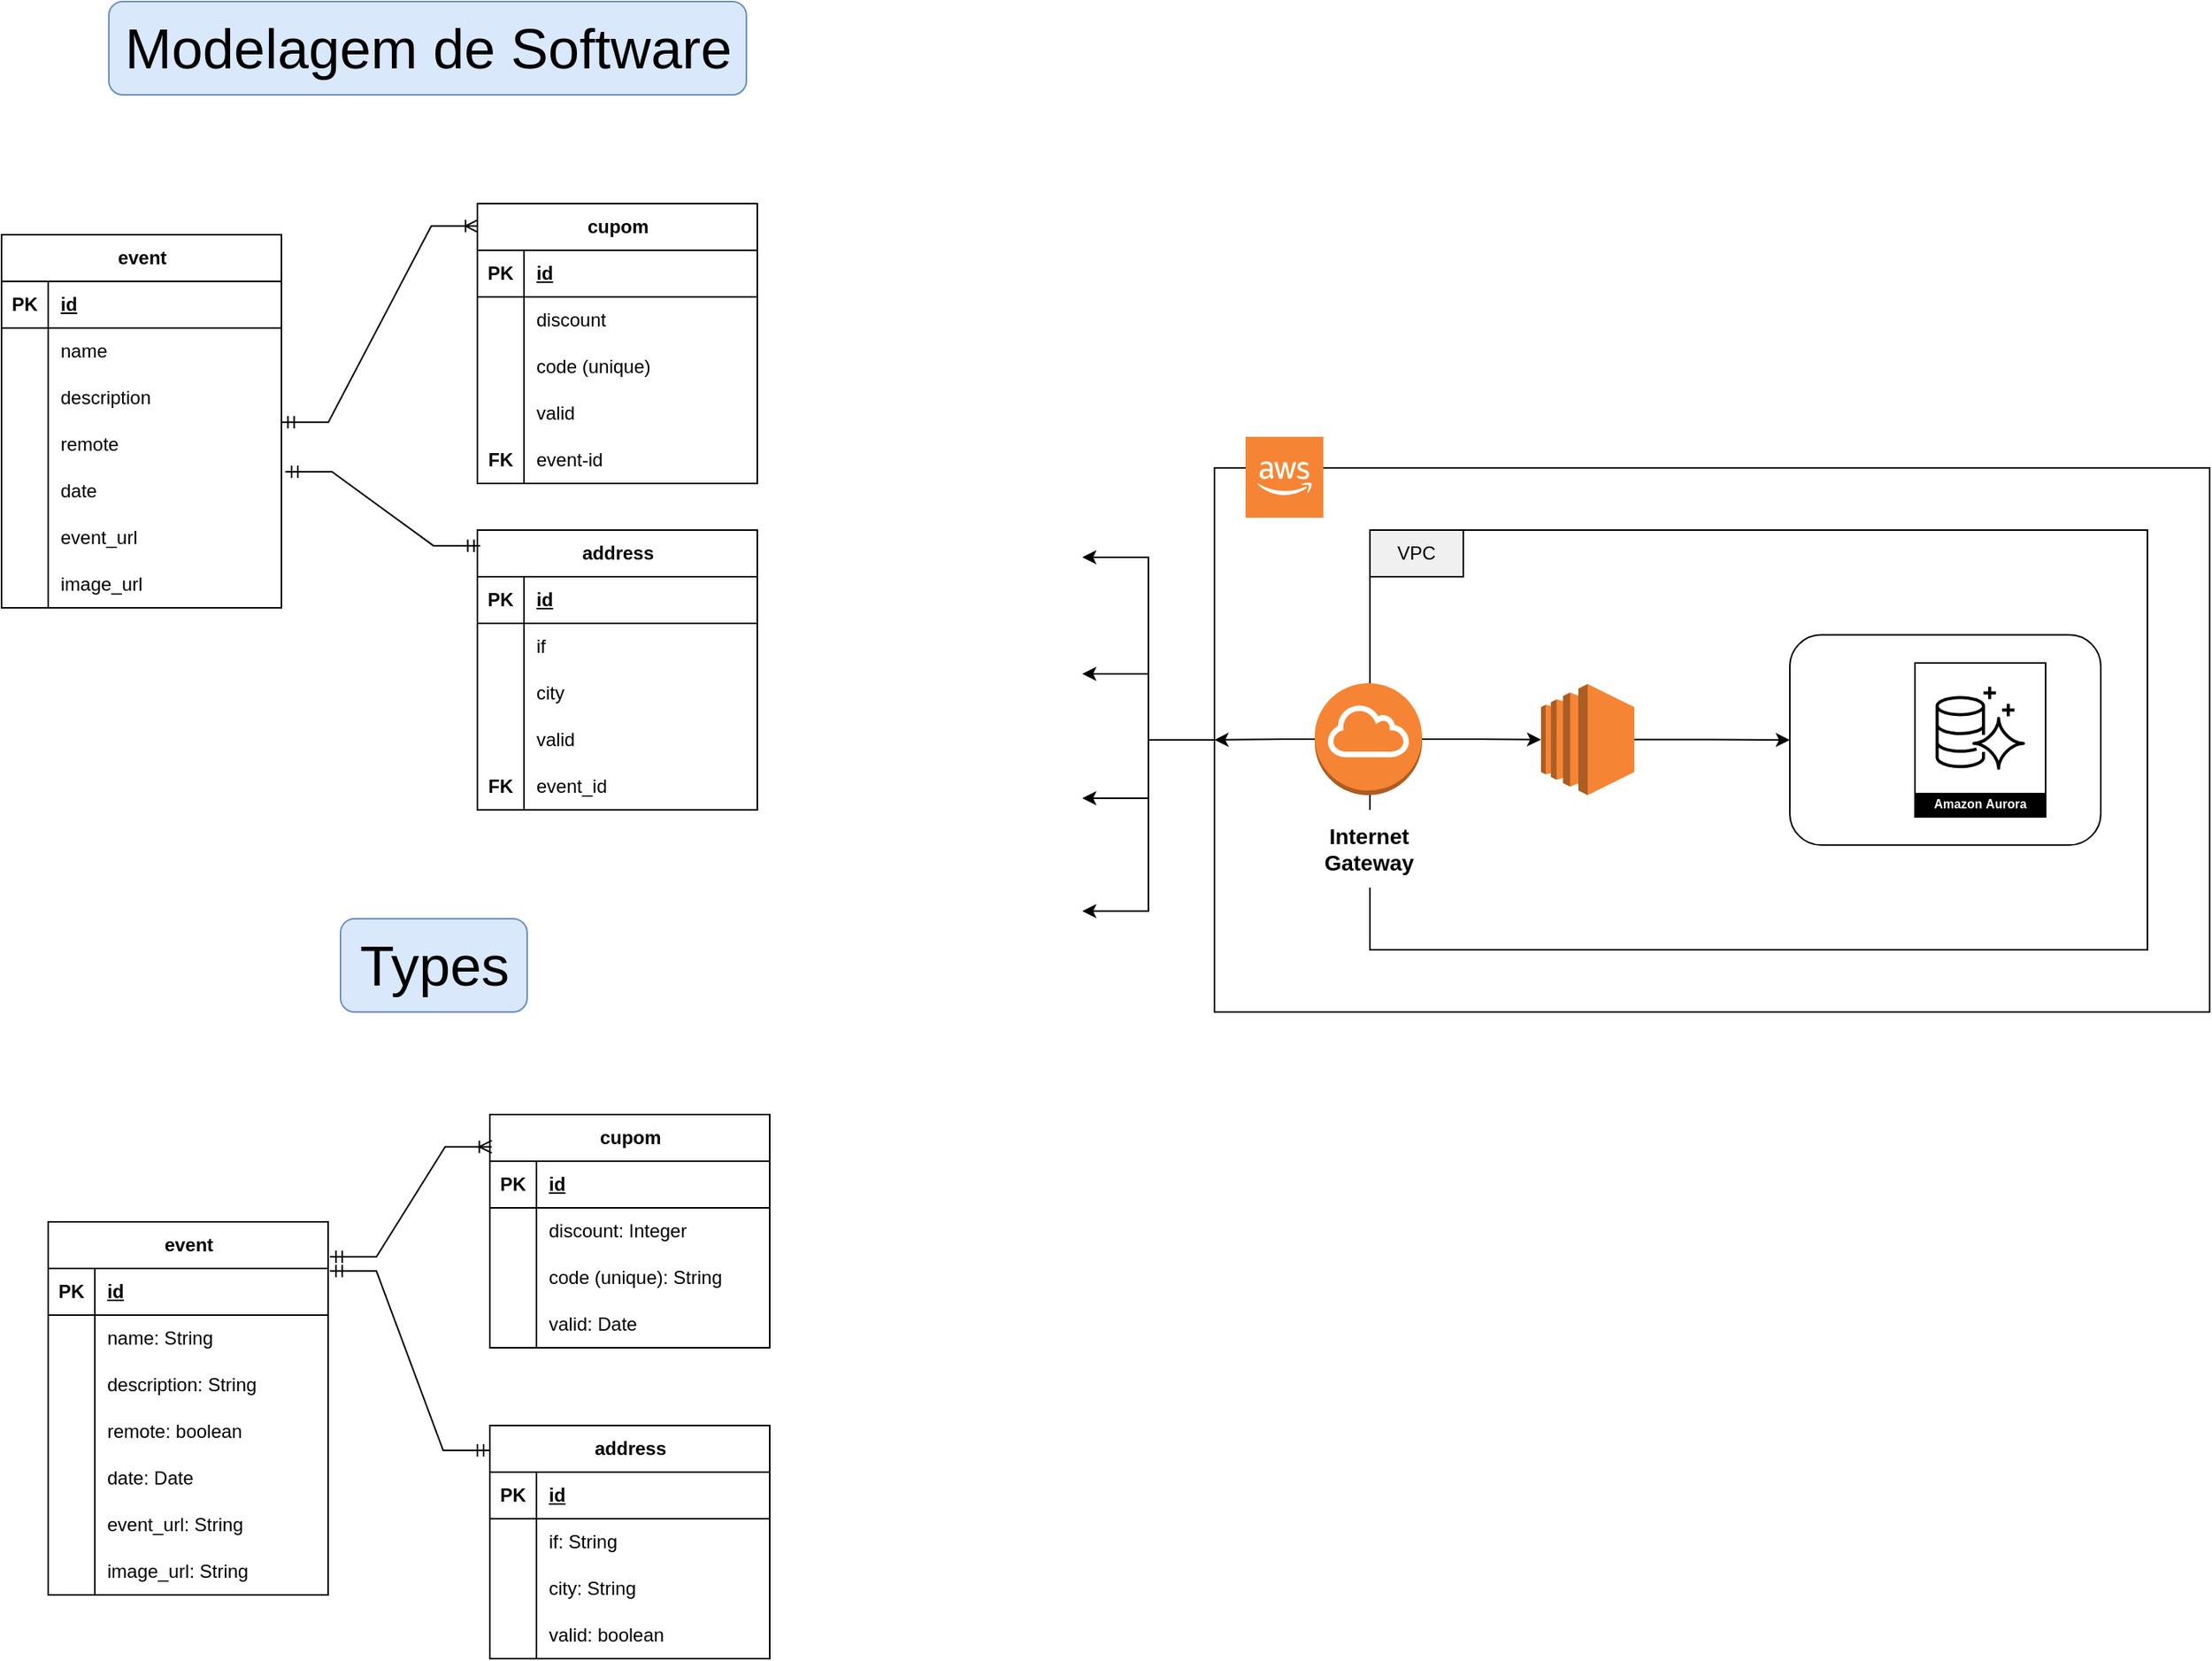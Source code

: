 <mxfile version="24.6.3" type="github">
  <diagram name="Página-1" id="SMg81e83Rydcc__wgFvI">
    <mxGraphModel dx="671" dy="1570" grid="1" gridSize="10" guides="1" tooltips="1" connect="1" arrows="1" fold="1" page="1" pageScale="1" pageWidth="827" pageHeight="1169" math="0" shadow="0">
      <root>
        <mxCell id="0" />
        <mxCell id="1" parent="0" />
        <mxCell id="w3m6HJ5GVzEfKeERmGkc-16" value="event" style="shape=table;startSize=30;container=1;collapsible=1;childLayout=tableLayout;fixedRows=1;rowLines=0;fontStyle=1;align=center;resizeLast=1;html=1;points=[[0,0,0,0,0],[0,0.25,0,0,0],[0,0.5,0,0,0],[0,0.75,0,0,0],[0,1,0,0,0],[0.25,0,0,0,0],[0.25,1,0,0,0],[0.5,0,0,0,0],[0.5,1,0,0,0],[0.75,0,0,0,0],[0.75,1,0,0,0],[1,0,0,0,0],[1,0.25,0,0,0],[1,0.5,0,0,0],[1,0.75,0,0,0],[1,1,0,0,0]];labelBackgroundColor=none;" parent="1" vertex="1">
          <mxGeometry x="140" y="-170" width="180" height="240" as="geometry" />
        </mxCell>
        <mxCell id="w3m6HJ5GVzEfKeERmGkc-17" value="" style="shape=tableRow;horizontal=0;startSize=0;swimlaneHead=0;swimlaneBody=0;fillColor=none;collapsible=0;dropTarget=0;points=[[0,0.5],[1,0.5]];portConstraint=eastwest;top=0;left=0;right=0;bottom=1;labelBackgroundColor=none;" parent="w3m6HJ5GVzEfKeERmGkc-16" vertex="1">
          <mxGeometry y="30" width="180" height="30" as="geometry" />
        </mxCell>
        <mxCell id="w3m6HJ5GVzEfKeERmGkc-18" value="PK" style="shape=partialRectangle;connectable=0;fillColor=none;top=0;left=0;bottom=0;right=0;fontStyle=1;overflow=hidden;whiteSpace=wrap;html=1;labelBackgroundColor=none;" parent="w3m6HJ5GVzEfKeERmGkc-17" vertex="1">
          <mxGeometry width="30" height="30" as="geometry">
            <mxRectangle width="30" height="30" as="alternateBounds" />
          </mxGeometry>
        </mxCell>
        <mxCell id="w3m6HJ5GVzEfKeERmGkc-19" value="id" style="shape=partialRectangle;connectable=0;fillColor=none;top=0;left=0;bottom=0;right=0;align=left;spacingLeft=6;fontStyle=5;overflow=hidden;whiteSpace=wrap;html=1;labelBackgroundColor=none;" parent="w3m6HJ5GVzEfKeERmGkc-17" vertex="1">
          <mxGeometry x="30" width="150" height="30" as="geometry">
            <mxRectangle width="150" height="30" as="alternateBounds" />
          </mxGeometry>
        </mxCell>
        <mxCell id="w3m6HJ5GVzEfKeERmGkc-20" value="" style="shape=tableRow;horizontal=0;startSize=0;swimlaneHead=0;swimlaneBody=0;fillColor=none;collapsible=0;dropTarget=0;points=[[0,0.5],[1,0.5]];portConstraint=eastwest;top=0;left=0;right=0;bottom=0;labelBackgroundColor=none;" parent="w3m6HJ5GVzEfKeERmGkc-16" vertex="1">
          <mxGeometry y="60" width="180" height="30" as="geometry" />
        </mxCell>
        <mxCell id="w3m6HJ5GVzEfKeERmGkc-21" value="" style="shape=partialRectangle;connectable=0;fillColor=none;top=0;left=0;bottom=0;right=0;editable=1;overflow=hidden;whiteSpace=wrap;html=1;labelBackgroundColor=none;" parent="w3m6HJ5GVzEfKeERmGkc-20" vertex="1">
          <mxGeometry width="30" height="30" as="geometry">
            <mxRectangle width="30" height="30" as="alternateBounds" />
          </mxGeometry>
        </mxCell>
        <mxCell id="w3m6HJ5GVzEfKeERmGkc-22" value="name" style="shape=partialRectangle;connectable=0;fillColor=none;top=0;left=0;bottom=0;right=0;align=left;spacingLeft=6;overflow=hidden;whiteSpace=wrap;html=1;labelBackgroundColor=none;" parent="w3m6HJ5GVzEfKeERmGkc-20" vertex="1">
          <mxGeometry x="30" width="150" height="30" as="geometry">
            <mxRectangle width="150" height="30" as="alternateBounds" />
          </mxGeometry>
        </mxCell>
        <mxCell id="w3m6HJ5GVzEfKeERmGkc-23" value="" style="shape=tableRow;horizontal=0;startSize=0;swimlaneHead=0;swimlaneBody=0;fillColor=none;collapsible=0;dropTarget=0;points=[[0,0.5],[1,0.5]];portConstraint=eastwest;top=0;left=0;right=0;bottom=0;labelBackgroundColor=none;" parent="w3m6HJ5GVzEfKeERmGkc-16" vertex="1">
          <mxGeometry y="90" width="180" height="30" as="geometry" />
        </mxCell>
        <mxCell id="w3m6HJ5GVzEfKeERmGkc-24" value="" style="shape=partialRectangle;connectable=0;fillColor=none;top=0;left=0;bottom=0;right=0;editable=1;overflow=hidden;whiteSpace=wrap;html=1;labelBackgroundColor=none;" parent="w3m6HJ5GVzEfKeERmGkc-23" vertex="1">
          <mxGeometry width="30" height="30" as="geometry">
            <mxRectangle width="30" height="30" as="alternateBounds" />
          </mxGeometry>
        </mxCell>
        <mxCell id="w3m6HJ5GVzEfKeERmGkc-25" value="description" style="shape=partialRectangle;connectable=0;fillColor=none;top=0;left=0;bottom=0;right=0;align=left;spacingLeft=6;overflow=hidden;whiteSpace=wrap;html=1;labelBackgroundColor=none;" parent="w3m6HJ5GVzEfKeERmGkc-23" vertex="1">
          <mxGeometry x="30" width="150" height="30" as="geometry">
            <mxRectangle width="150" height="30" as="alternateBounds" />
          </mxGeometry>
        </mxCell>
        <mxCell id="w3m6HJ5GVzEfKeERmGkc-26" value="" style="shape=tableRow;horizontal=0;startSize=0;swimlaneHead=0;swimlaneBody=0;fillColor=none;collapsible=0;dropTarget=0;points=[[0,0.5],[1,0.5]];portConstraint=eastwest;top=0;left=0;right=0;bottom=0;labelBackgroundColor=none;" parent="w3m6HJ5GVzEfKeERmGkc-16" vertex="1">
          <mxGeometry y="120" width="180" height="30" as="geometry" />
        </mxCell>
        <mxCell id="w3m6HJ5GVzEfKeERmGkc-27" value="" style="shape=partialRectangle;connectable=0;fillColor=none;top=0;left=0;bottom=0;right=0;editable=1;overflow=hidden;whiteSpace=wrap;html=1;labelBackgroundColor=none;" parent="w3m6HJ5GVzEfKeERmGkc-26" vertex="1">
          <mxGeometry width="30" height="30" as="geometry">
            <mxRectangle width="30" height="30" as="alternateBounds" />
          </mxGeometry>
        </mxCell>
        <mxCell id="w3m6HJ5GVzEfKeERmGkc-28" value="remote" style="shape=partialRectangle;connectable=0;fillColor=none;top=0;left=0;bottom=0;right=0;align=left;spacingLeft=6;overflow=hidden;whiteSpace=wrap;html=1;labelBackgroundColor=none;" parent="w3m6HJ5GVzEfKeERmGkc-26" vertex="1">
          <mxGeometry x="30" width="150" height="30" as="geometry">
            <mxRectangle width="150" height="30" as="alternateBounds" />
          </mxGeometry>
        </mxCell>
        <mxCell id="w3m6HJ5GVzEfKeERmGkc-29" style="shape=tableRow;horizontal=0;startSize=0;swimlaneHead=0;swimlaneBody=0;fillColor=none;collapsible=0;dropTarget=0;points=[[0,0.5],[1,0.5]];portConstraint=eastwest;top=0;left=0;right=0;bottom=0;labelBackgroundColor=none;" parent="w3m6HJ5GVzEfKeERmGkc-16" vertex="1">
          <mxGeometry y="150" width="180" height="30" as="geometry" />
        </mxCell>
        <mxCell id="w3m6HJ5GVzEfKeERmGkc-30" style="shape=partialRectangle;connectable=0;fillColor=none;top=0;left=0;bottom=0;right=0;editable=1;overflow=hidden;whiteSpace=wrap;html=1;labelBackgroundColor=none;" parent="w3m6HJ5GVzEfKeERmGkc-29" vertex="1">
          <mxGeometry width="30" height="30" as="geometry">
            <mxRectangle width="30" height="30" as="alternateBounds" />
          </mxGeometry>
        </mxCell>
        <mxCell id="w3m6HJ5GVzEfKeERmGkc-31" value="date" style="shape=partialRectangle;connectable=0;fillColor=none;top=0;left=0;bottom=0;right=0;align=left;spacingLeft=6;overflow=hidden;whiteSpace=wrap;html=1;labelBackgroundColor=none;" parent="w3m6HJ5GVzEfKeERmGkc-29" vertex="1">
          <mxGeometry x="30" width="150" height="30" as="geometry">
            <mxRectangle width="150" height="30" as="alternateBounds" />
          </mxGeometry>
        </mxCell>
        <mxCell id="w3m6HJ5GVzEfKeERmGkc-32" style="shape=tableRow;horizontal=0;startSize=0;swimlaneHead=0;swimlaneBody=0;fillColor=none;collapsible=0;dropTarget=0;points=[[0,0.5],[1,0.5]];portConstraint=eastwest;top=0;left=0;right=0;bottom=0;labelBackgroundColor=none;" parent="w3m6HJ5GVzEfKeERmGkc-16" vertex="1">
          <mxGeometry y="180" width="180" height="30" as="geometry" />
        </mxCell>
        <mxCell id="w3m6HJ5GVzEfKeERmGkc-33" style="shape=partialRectangle;connectable=0;fillColor=none;top=0;left=0;bottom=0;right=0;editable=1;overflow=hidden;whiteSpace=wrap;html=1;labelBackgroundColor=none;" parent="w3m6HJ5GVzEfKeERmGkc-32" vertex="1">
          <mxGeometry width="30" height="30" as="geometry">
            <mxRectangle width="30" height="30" as="alternateBounds" />
          </mxGeometry>
        </mxCell>
        <mxCell id="w3m6HJ5GVzEfKeERmGkc-34" value="event_url" style="shape=partialRectangle;connectable=0;fillColor=none;top=0;left=0;bottom=0;right=0;align=left;spacingLeft=6;overflow=hidden;whiteSpace=wrap;html=1;labelBackgroundColor=none;" parent="w3m6HJ5GVzEfKeERmGkc-32" vertex="1">
          <mxGeometry x="30" width="150" height="30" as="geometry">
            <mxRectangle width="150" height="30" as="alternateBounds" />
          </mxGeometry>
        </mxCell>
        <mxCell id="w3m6HJ5GVzEfKeERmGkc-35" style="shape=tableRow;horizontal=0;startSize=0;swimlaneHead=0;swimlaneBody=0;fillColor=none;collapsible=0;dropTarget=0;points=[[0,0.5],[1,0.5]];portConstraint=eastwest;top=0;left=0;right=0;bottom=0;labelBackgroundColor=none;" parent="w3m6HJ5GVzEfKeERmGkc-16" vertex="1">
          <mxGeometry y="210" width="180" height="30" as="geometry" />
        </mxCell>
        <mxCell id="w3m6HJ5GVzEfKeERmGkc-36" style="shape=partialRectangle;connectable=0;fillColor=none;top=0;left=0;bottom=0;right=0;editable=1;overflow=hidden;whiteSpace=wrap;html=1;labelBackgroundColor=none;" parent="w3m6HJ5GVzEfKeERmGkc-35" vertex="1">
          <mxGeometry width="30" height="30" as="geometry">
            <mxRectangle width="30" height="30" as="alternateBounds" />
          </mxGeometry>
        </mxCell>
        <mxCell id="w3m6HJ5GVzEfKeERmGkc-37" value="image_url" style="shape=partialRectangle;connectable=0;fillColor=none;top=0;left=0;bottom=0;right=0;align=left;spacingLeft=6;overflow=hidden;whiteSpace=wrap;html=1;labelBackgroundColor=none;" parent="w3m6HJ5GVzEfKeERmGkc-35" vertex="1">
          <mxGeometry x="30" width="150" height="30" as="geometry">
            <mxRectangle width="150" height="30" as="alternateBounds" />
          </mxGeometry>
        </mxCell>
        <mxCell id="w3m6HJ5GVzEfKeERmGkc-41" value="cupom" style="shape=table;startSize=30;container=1;collapsible=1;childLayout=tableLayout;fixedRows=1;rowLines=0;fontStyle=1;align=center;resizeLast=1;html=1;points=[[0,0,0,0,0],[0,0.25,0,0,0],[0,0.5,0,0,0],[0,0.75,0,0,0],[0,1,0,0,0],[0.25,0,0,0,0],[0.25,1,0,0,0],[0.5,0,0,0,0],[0.5,1,0,0,0],[0.75,0,0,0,0],[0.75,1,0,0,0],[1,0,0,0,0],[1,0.25,0,0,0],[1,0.5,0,0,0],[1,0.75,0,0,0],[1,1,0,0,0]];labelBackgroundColor=none;" parent="1" vertex="1">
          <mxGeometry x="446" y="-190" width="180" height="180" as="geometry" />
        </mxCell>
        <mxCell id="w3m6HJ5GVzEfKeERmGkc-42" value="" style="shape=tableRow;horizontal=0;startSize=0;swimlaneHead=0;swimlaneBody=0;fillColor=none;collapsible=0;dropTarget=0;points=[[0,0.5],[1,0.5]];portConstraint=eastwest;top=0;left=0;right=0;bottom=1;labelBackgroundColor=none;" parent="w3m6HJ5GVzEfKeERmGkc-41" vertex="1">
          <mxGeometry y="30" width="180" height="30" as="geometry" />
        </mxCell>
        <mxCell id="w3m6HJ5GVzEfKeERmGkc-43" value="PK" style="shape=partialRectangle;connectable=0;fillColor=none;top=0;left=0;bottom=0;right=0;fontStyle=1;overflow=hidden;whiteSpace=wrap;html=1;labelBackgroundColor=none;" parent="w3m6HJ5GVzEfKeERmGkc-42" vertex="1">
          <mxGeometry width="30" height="30" as="geometry">
            <mxRectangle width="30" height="30" as="alternateBounds" />
          </mxGeometry>
        </mxCell>
        <mxCell id="w3m6HJ5GVzEfKeERmGkc-44" value="id" style="shape=partialRectangle;connectable=0;fillColor=none;top=0;left=0;bottom=0;right=0;align=left;spacingLeft=6;fontStyle=5;overflow=hidden;whiteSpace=wrap;html=1;labelBackgroundColor=none;" parent="w3m6HJ5GVzEfKeERmGkc-42" vertex="1">
          <mxGeometry x="30" width="150" height="30" as="geometry">
            <mxRectangle width="150" height="30" as="alternateBounds" />
          </mxGeometry>
        </mxCell>
        <mxCell id="w3m6HJ5GVzEfKeERmGkc-45" value="" style="shape=tableRow;horizontal=0;startSize=0;swimlaneHead=0;swimlaneBody=0;fillColor=none;collapsible=0;dropTarget=0;points=[[0,0.5],[1,0.5]];portConstraint=eastwest;top=0;left=0;right=0;bottom=0;labelBackgroundColor=none;" parent="w3m6HJ5GVzEfKeERmGkc-41" vertex="1">
          <mxGeometry y="60" width="180" height="30" as="geometry" />
        </mxCell>
        <mxCell id="w3m6HJ5GVzEfKeERmGkc-46" value="" style="shape=partialRectangle;connectable=0;fillColor=none;top=0;left=0;bottom=0;right=0;editable=1;overflow=hidden;whiteSpace=wrap;html=1;labelBackgroundColor=none;" parent="w3m6HJ5GVzEfKeERmGkc-45" vertex="1">
          <mxGeometry width="30" height="30" as="geometry">
            <mxRectangle width="30" height="30" as="alternateBounds" />
          </mxGeometry>
        </mxCell>
        <mxCell id="w3m6HJ5GVzEfKeERmGkc-47" value="discount" style="shape=partialRectangle;connectable=0;fillColor=none;top=0;left=0;bottom=0;right=0;align=left;spacingLeft=6;overflow=hidden;whiteSpace=wrap;html=1;labelBackgroundColor=none;" parent="w3m6HJ5GVzEfKeERmGkc-45" vertex="1">
          <mxGeometry x="30" width="150" height="30" as="geometry">
            <mxRectangle width="150" height="30" as="alternateBounds" />
          </mxGeometry>
        </mxCell>
        <mxCell id="w3m6HJ5GVzEfKeERmGkc-48" value="" style="shape=tableRow;horizontal=0;startSize=0;swimlaneHead=0;swimlaneBody=0;fillColor=none;collapsible=0;dropTarget=0;points=[[0,0.5],[1,0.5]];portConstraint=eastwest;top=0;left=0;right=0;bottom=0;labelBackgroundColor=none;" parent="w3m6HJ5GVzEfKeERmGkc-41" vertex="1">
          <mxGeometry y="90" width="180" height="30" as="geometry" />
        </mxCell>
        <mxCell id="w3m6HJ5GVzEfKeERmGkc-49" value="" style="shape=partialRectangle;connectable=0;fillColor=none;top=0;left=0;bottom=0;right=0;editable=1;overflow=hidden;whiteSpace=wrap;html=1;labelBackgroundColor=none;" parent="w3m6HJ5GVzEfKeERmGkc-48" vertex="1">
          <mxGeometry width="30" height="30" as="geometry">
            <mxRectangle width="30" height="30" as="alternateBounds" />
          </mxGeometry>
        </mxCell>
        <mxCell id="w3m6HJ5GVzEfKeERmGkc-50" value="code (unique)" style="shape=partialRectangle;connectable=0;fillColor=none;top=0;left=0;bottom=0;right=0;align=left;spacingLeft=6;overflow=hidden;whiteSpace=wrap;html=1;labelBackgroundColor=none;" parent="w3m6HJ5GVzEfKeERmGkc-48" vertex="1">
          <mxGeometry x="30" width="150" height="30" as="geometry">
            <mxRectangle width="150" height="30" as="alternateBounds" />
          </mxGeometry>
        </mxCell>
        <mxCell id="w3m6HJ5GVzEfKeERmGkc-51" value="" style="shape=tableRow;horizontal=0;startSize=0;swimlaneHead=0;swimlaneBody=0;fillColor=none;collapsible=0;dropTarget=0;points=[[0,0.5],[1,0.5]];portConstraint=eastwest;top=0;left=0;right=0;bottom=0;labelBackgroundColor=none;" parent="w3m6HJ5GVzEfKeERmGkc-41" vertex="1">
          <mxGeometry y="120" width="180" height="30" as="geometry" />
        </mxCell>
        <mxCell id="w3m6HJ5GVzEfKeERmGkc-52" value="" style="shape=partialRectangle;connectable=0;fillColor=none;top=0;left=0;bottom=0;right=0;editable=1;overflow=hidden;whiteSpace=wrap;html=1;labelBackgroundColor=none;" parent="w3m6HJ5GVzEfKeERmGkc-51" vertex="1">
          <mxGeometry width="30" height="30" as="geometry">
            <mxRectangle width="30" height="30" as="alternateBounds" />
          </mxGeometry>
        </mxCell>
        <mxCell id="w3m6HJ5GVzEfKeERmGkc-53" value="valid" style="shape=partialRectangle;connectable=0;fillColor=none;top=0;left=0;bottom=0;right=0;align=left;spacingLeft=6;overflow=hidden;whiteSpace=wrap;html=1;labelBackgroundColor=none;" parent="w3m6HJ5GVzEfKeERmGkc-51" vertex="1">
          <mxGeometry x="30" width="150" height="30" as="geometry">
            <mxRectangle width="150" height="30" as="alternateBounds" />
          </mxGeometry>
        </mxCell>
        <mxCell id="gKWJcUzTVQDELYEyrHQ7-51" style="shape=tableRow;horizontal=0;startSize=0;swimlaneHead=0;swimlaneBody=0;fillColor=none;collapsible=0;dropTarget=0;points=[[0,0.5],[1,0.5]];portConstraint=eastwest;top=0;left=0;right=0;bottom=0;labelBackgroundColor=none;" vertex="1" parent="w3m6HJ5GVzEfKeERmGkc-41">
          <mxGeometry y="150" width="180" height="30" as="geometry" />
        </mxCell>
        <mxCell id="gKWJcUzTVQDELYEyrHQ7-52" value="&lt;b&gt;FK&lt;/b&gt;" style="shape=partialRectangle;connectable=0;fillColor=none;top=0;left=0;bottom=0;right=0;editable=1;overflow=hidden;whiteSpace=wrap;html=1;labelBackgroundColor=none;" vertex="1" parent="gKWJcUzTVQDELYEyrHQ7-51">
          <mxGeometry width="30" height="30" as="geometry">
            <mxRectangle width="30" height="30" as="alternateBounds" />
          </mxGeometry>
        </mxCell>
        <mxCell id="gKWJcUzTVQDELYEyrHQ7-53" value="event-id" style="shape=partialRectangle;connectable=0;fillColor=none;top=0;left=0;bottom=0;right=0;align=left;spacingLeft=6;overflow=hidden;whiteSpace=wrap;html=1;labelBackgroundColor=none;" vertex="1" parent="gKWJcUzTVQDELYEyrHQ7-51">
          <mxGeometry x="30" width="150" height="30" as="geometry">
            <mxRectangle width="150" height="30" as="alternateBounds" />
          </mxGeometry>
        </mxCell>
        <mxCell id="w3m6HJ5GVzEfKeERmGkc-63" value="address" style="shape=table;startSize=30;container=1;collapsible=1;childLayout=tableLayout;fixedRows=1;rowLines=0;fontStyle=1;align=center;resizeLast=1;html=1;points=[[0,0,0,0,0],[0,0.25,0,0,0],[0,0.5,0,0,0],[0,0.75,0,0,0],[0,1,0,0,0],[0.25,0,0,0,0],[0.25,1,0,0,0],[0.5,0,0,0,0],[0.5,1,0,0,0],[0.75,0,0,0,0],[0.75,1,0,0,0],[1,0,0,0,0],[1,0.25,0,0,0],[1,0.5,0,0,0],[1,0.75,0,0,0],[1,1,0,0,0]];labelBackgroundColor=none;" parent="1" vertex="1">
          <mxGeometry x="446" y="20" width="180" height="180" as="geometry" />
        </mxCell>
        <mxCell id="w3m6HJ5GVzEfKeERmGkc-64" value="" style="shape=tableRow;horizontal=0;startSize=0;swimlaneHead=0;swimlaneBody=0;fillColor=none;collapsible=0;dropTarget=0;points=[[0,0.5],[1,0.5]];portConstraint=eastwest;top=0;left=0;right=0;bottom=1;labelBackgroundColor=none;" parent="w3m6HJ5GVzEfKeERmGkc-63" vertex="1">
          <mxGeometry y="30" width="180" height="30" as="geometry" />
        </mxCell>
        <mxCell id="w3m6HJ5GVzEfKeERmGkc-65" value="PK" style="shape=partialRectangle;connectable=0;fillColor=none;top=0;left=0;bottom=0;right=0;fontStyle=1;overflow=hidden;whiteSpace=wrap;html=1;labelBackgroundColor=none;" parent="w3m6HJ5GVzEfKeERmGkc-64" vertex="1">
          <mxGeometry width="30" height="30" as="geometry">
            <mxRectangle width="30" height="30" as="alternateBounds" />
          </mxGeometry>
        </mxCell>
        <mxCell id="w3m6HJ5GVzEfKeERmGkc-66" value="id" style="shape=partialRectangle;connectable=0;fillColor=none;top=0;left=0;bottom=0;right=0;align=left;spacingLeft=6;fontStyle=5;overflow=hidden;whiteSpace=wrap;html=1;labelBackgroundColor=none;" parent="w3m6HJ5GVzEfKeERmGkc-64" vertex="1">
          <mxGeometry x="30" width="150" height="30" as="geometry">
            <mxRectangle width="150" height="30" as="alternateBounds" />
          </mxGeometry>
        </mxCell>
        <mxCell id="w3m6HJ5GVzEfKeERmGkc-67" value="" style="shape=tableRow;horizontal=0;startSize=0;swimlaneHead=0;swimlaneBody=0;fillColor=none;collapsible=0;dropTarget=0;points=[[0,0.5],[1,0.5]];portConstraint=eastwest;top=0;left=0;right=0;bottom=0;labelBackgroundColor=none;" parent="w3m6HJ5GVzEfKeERmGkc-63" vertex="1">
          <mxGeometry y="60" width="180" height="30" as="geometry" />
        </mxCell>
        <mxCell id="w3m6HJ5GVzEfKeERmGkc-68" value="" style="shape=partialRectangle;connectable=0;fillColor=none;top=0;left=0;bottom=0;right=0;editable=1;overflow=hidden;whiteSpace=wrap;html=1;labelBackgroundColor=none;" parent="w3m6HJ5GVzEfKeERmGkc-67" vertex="1">
          <mxGeometry width="30" height="30" as="geometry">
            <mxRectangle width="30" height="30" as="alternateBounds" />
          </mxGeometry>
        </mxCell>
        <mxCell id="w3m6HJ5GVzEfKeERmGkc-69" value="if" style="shape=partialRectangle;connectable=0;fillColor=none;top=0;left=0;bottom=0;right=0;align=left;spacingLeft=6;overflow=hidden;whiteSpace=wrap;html=1;labelBackgroundColor=none;" parent="w3m6HJ5GVzEfKeERmGkc-67" vertex="1">
          <mxGeometry x="30" width="150" height="30" as="geometry">
            <mxRectangle width="150" height="30" as="alternateBounds" />
          </mxGeometry>
        </mxCell>
        <mxCell id="w3m6HJ5GVzEfKeERmGkc-70" value="" style="shape=tableRow;horizontal=0;startSize=0;swimlaneHead=0;swimlaneBody=0;fillColor=none;collapsible=0;dropTarget=0;points=[[0,0.5],[1,0.5]];portConstraint=eastwest;top=0;left=0;right=0;bottom=0;labelBackgroundColor=none;" parent="w3m6HJ5GVzEfKeERmGkc-63" vertex="1">
          <mxGeometry y="90" width="180" height="30" as="geometry" />
        </mxCell>
        <mxCell id="w3m6HJ5GVzEfKeERmGkc-71" value="" style="shape=partialRectangle;connectable=0;fillColor=none;top=0;left=0;bottom=0;right=0;editable=1;overflow=hidden;whiteSpace=wrap;html=1;labelBackgroundColor=none;" parent="w3m6HJ5GVzEfKeERmGkc-70" vertex="1">
          <mxGeometry width="30" height="30" as="geometry">
            <mxRectangle width="30" height="30" as="alternateBounds" />
          </mxGeometry>
        </mxCell>
        <mxCell id="w3m6HJ5GVzEfKeERmGkc-72" value="city" style="shape=partialRectangle;connectable=0;fillColor=none;top=0;left=0;bottom=0;right=0;align=left;spacingLeft=6;overflow=hidden;whiteSpace=wrap;html=1;labelBackgroundColor=none;" parent="w3m6HJ5GVzEfKeERmGkc-70" vertex="1">
          <mxGeometry x="30" width="150" height="30" as="geometry">
            <mxRectangle width="150" height="30" as="alternateBounds" />
          </mxGeometry>
        </mxCell>
        <mxCell id="w3m6HJ5GVzEfKeERmGkc-73" value="" style="shape=tableRow;horizontal=0;startSize=0;swimlaneHead=0;swimlaneBody=0;fillColor=none;collapsible=0;dropTarget=0;points=[[0,0.5],[1,0.5]];portConstraint=eastwest;top=0;left=0;right=0;bottom=0;labelBackgroundColor=none;" parent="w3m6HJ5GVzEfKeERmGkc-63" vertex="1">
          <mxGeometry y="120" width="180" height="30" as="geometry" />
        </mxCell>
        <mxCell id="w3m6HJ5GVzEfKeERmGkc-74" value="" style="shape=partialRectangle;connectable=0;fillColor=none;top=0;left=0;bottom=0;right=0;editable=1;overflow=hidden;whiteSpace=wrap;html=1;labelBackgroundColor=none;" parent="w3m6HJ5GVzEfKeERmGkc-73" vertex="1">
          <mxGeometry width="30" height="30" as="geometry">
            <mxRectangle width="30" height="30" as="alternateBounds" />
          </mxGeometry>
        </mxCell>
        <mxCell id="w3m6HJ5GVzEfKeERmGkc-75" value="valid" style="shape=partialRectangle;connectable=0;fillColor=none;top=0;left=0;bottom=0;right=0;align=left;spacingLeft=6;overflow=hidden;whiteSpace=wrap;html=1;labelBackgroundColor=none;" parent="w3m6HJ5GVzEfKeERmGkc-73" vertex="1">
          <mxGeometry x="30" width="150" height="30" as="geometry">
            <mxRectangle width="150" height="30" as="alternateBounds" />
          </mxGeometry>
        </mxCell>
        <mxCell id="gKWJcUzTVQDELYEyrHQ7-54" style="shape=tableRow;horizontal=0;startSize=0;swimlaneHead=0;swimlaneBody=0;fillColor=none;collapsible=0;dropTarget=0;points=[[0,0.5],[1,0.5]];portConstraint=eastwest;top=0;left=0;right=0;bottom=0;labelBackgroundColor=none;" vertex="1" parent="w3m6HJ5GVzEfKeERmGkc-63">
          <mxGeometry y="150" width="180" height="30" as="geometry" />
        </mxCell>
        <mxCell id="gKWJcUzTVQDELYEyrHQ7-55" value="&lt;b&gt;FK&lt;/b&gt;" style="shape=partialRectangle;connectable=0;fillColor=none;top=0;left=0;bottom=0;right=0;editable=1;overflow=hidden;whiteSpace=wrap;html=1;labelBackgroundColor=none;" vertex="1" parent="gKWJcUzTVQDELYEyrHQ7-54">
          <mxGeometry width="30" height="30" as="geometry">
            <mxRectangle width="30" height="30" as="alternateBounds" />
          </mxGeometry>
        </mxCell>
        <mxCell id="gKWJcUzTVQDELYEyrHQ7-56" value="event_id" style="shape=partialRectangle;connectable=0;fillColor=none;top=0;left=0;bottom=0;right=0;align=left;spacingLeft=6;overflow=hidden;whiteSpace=wrap;html=1;labelBackgroundColor=none;" vertex="1" parent="gKWJcUzTVQDELYEyrHQ7-54">
          <mxGeometry x="30" width="150" height="30" as="geometry">
            <mxRectangle width="150" height="30" as="alternateBounds" />
          </mxGeometry>
        </mxCell>
        <mxCell id="gKWJcUzTVQDELYEyrHQ7-1" value="&lt;font style=&quot;font-size: 36px;&quot;&gt;Modelagem de Software&lt;/font&gt;" style="text;html=1;align=center;verticalAlign=middle;resizable=0;points=[];autosize=1;rounded=1;labelBackgroundColor=none;fillColor=#dae8fc;strokeColor=#6c8ebf;" vertex="1" parent="1">
          <mxGeometry x="209" y="-320" width="410" height="60" as="geometry" />
        </mxCell>
        <mxCell id="gKWJcUzTVQDELYEyrHQ7-2" value="event" style="shape=table;startSize=30;container=1;collapsible=1;childLayout=tableLayout;fixedRows=1;rowLines=0;fontStyle=1;align=center;resizeLast=1;html=1;points=[[0,0,0,0,0],[0,0.25,0,0,0],[0,0.5,0,0,0],[0,0.75,0,0,0],[0,1,0,0,0],[0.25,0,0,0,0],[0.25,1,0,0,0],[0.5,0,0,0,0],[0.5,1,0,0,0],[0.75,0,0,0,0],[0.75,1,0,0,0],[1,0,0,0,0],[1,0.25,0,0,0],[1,0.5,0,0,0],[1,0.75,0,0,0],[1,1,0,0,0]];labelBackgroundColor=none;" vertex="1" parent="1">
          <mxGeometry x="170" y="465" width="180" height="240" as="geometry" />
        </mxCell>
        <mxCell id="gKWJcUzTVQDELYEyrHQ7-3" value="" style="shape=tableRow;horizontal=0;startSize=0;swimlaneHead=0;swimlaneBody=0;fillColor=none;collapsible=0;dropTarget=0;points=[[0,0.5],[1,0.5]];portConstraint=eastwest;top=0;left=0;right=0;bottom=1;labelBackgroundColor=none;" vertex="1" parent="gKWJcUzTVQDELYEyrHQ7-2">
          <mxGeometry y="30" width="180" height="30" as="geometry" />
        </mxCell>
        <mxCell id="gKWJcUzTVQDELYEyrHQ7-4" value="PK" style="shape=partialRectangle;connectable=0;fillColor=none;top=0;left=0;bottom=0;right=0;fontStyle=1;overflow=hidden;whiteSpace=wrap;html=1;labelBackgroundColor=none;" vertex="1" parent="gKWJcUzTVQDELYEyrHQ7-3">
          <mxGeometry width="30" height="30" as="geometry">
            <mxRectangle width="30" height="30" as="alternateBounds" />
          </mxGeometry>
        </mxCell>
        <mxCell id="gKWJcUzTVQDELYEyrHQ7-5" value="id" style="shape=partialRectangle;connectable=0;fillColor=none;top=0;left=0;bottom=0;right=0;align=left;spacingLeft=6;fontStyle=5;overflow=hidden;whiteSpace=wrap;html=1;labelBackgroundColor=none;" vertex="1" parent="gKWJcUzTVQDELYEyrHQ7-3">
          <mxGeometry x="30" width="150" height="30" as="geometry">
            <mxRectangle width="150" height="30" as="alternateBounds" />
          </mxGeometry>
        </mxCell>
        <mxCell id="gKWJcUzTVQDELYEyrHQ7-6" value="" style="shape=tableRow;horizontal=0;startSize=0;swimlaneHead=0;swimlaneBody=0;fillColor=none;collapsible=0;dropTarget=0;points=[[0,0.5],[1,0.5]];portConstraint=eastwest;top=0;left=0;right=0;bottom=0;labelBackgroundColor=none;" vertex="1" parent="gKWJcUzTVQDELYEyrHQ7-2">
          <mxGeometry y="60" width="180" height="30" as="geometry" />
        </mxCell>
        <mxCell id="gKWJcUzTVQDELYEyrHQ7-7" value="" style="shape=partialRectangle;connectable=0;fillColor=none;top=0;left=0;bottom=0;right=0;editable=1;overflow=hidden;whiteSpace=wrap;html=1;labelBackgroundColor=none;" vertex="1" parent="gKWJcUzTVQDELYEyrHQ7-6">
          <mxGeometry width="30" height="30" as="geometry">
            <mxRectangle width="30" height="30" as="alternateBounds" />
          </mxGeometry>
        </mxCell>
        <mxCell id="gKWJcUzTVQDELYEyrHQ7-8" value="name: String" style="shape=partialRectangle;connectable=0;fillColor=none;top=0;left=0;bottom=0;right=0;align=left;spacingLeft=6;overflow=hidden;whiteSpace=wrap;html=1;labelBackgroundColor=none;" vertex="1" parent="gKWJcUzTVQDELYEyrHQ7-6">
          <mxGeometry x="30" width="150" height="30" as="geometry">
            <mxRectangle width="150" height="30" as="alternateBounds" />
          </mxGeometry>
        </mxCell>
        <mxCell id="gKWJcUzTVQDELYEyrHQ7-9" value="" style="shape=tableRow;horizontal=0;startSize=0;swimlaneHead=0;swimlaneBody=0;fillColor=none;collapsible=0;dropTarget=0;points=[[0,0.5],[1,0.5]];portConstraint=eastwest;top=0;left=0;right=0;bottom=0;labelBackgroundColor=none;" vertex="1" parent="gKWJcUzTVQDELYEyrHQ7-2">
          <mxGeometry y="90" width="180" height="30" as="geometry" />
        </mxCell>
        <mxCell id="gKWJcUzTVQDELYEyrHQ7-10" value="" style="shape=partialRectangle;connectable=0;fillColor=none;top=0;left=0;bottom=0;right=0;editable=1;overflow=hidden;whiteSpace=wrap;html=1;labelBackgroundColor=none;" vertex="1" parent="gKWJcUzTVQDELYEyrHQ7-9">
          <mxGeometry width="30" height="30" as="geometry">
            <mxRectangle width="30" height="30" as="alternateBounds" />
          </mxGeometry>
        </mxCell>
        <mxCell id="gKWJcUzTVQDELYEyrHQ7-11" value="description: String" style="shape=partialRectangle;connectable=0;fillColor=none;top=0;left=0;bottom=0;right=0;align=left;spacingLeft=6;overflow=hidden;whiteSpace=wrap;html=1;labelBackgroundColor=none;" vertex="1" parent="gKWJcUzTVQDELYEyrHQ7-9">
          <mxGeometry x="30" width="150" height="30" as="geometry">
            <mxRectangle width="150" height="30" as="alternateBounds" />
          </mxGeometry>
        </mxCell>
        <mxCell id="gKWJcUzTVQDELYEyrHQ7-12" value="" style="shape=tableRow;horizontal=0;startSize=0;swimlaneHead=0;swimlaneBody=0;fillColor=none;collapsible=0;dropTarget=0;points=[[0,0.5],[1,0.5]];portConstraint=eastwest;top=0;left=0;right=0;bottom=0;labelBackgroundColor=none;" vertex="1" parent="gKWJcUzTVQDELYEyrHQ7-2">
          <mxGeometry y="120" width="180" height="30" as="geometry" />
        </mxCell>
        <mxCell id="gKWJcUzTVQDELYEyrHQ7-13" value="" style="shape=partialRectangle;connectable=0;fillColor=none;top=0;left=0;bottom=0;right=0;editable=1;overflow=hidden;whiteSpace=wrap;html=1;labelBackgroundColor=none;" vertex="1" parent="gKWJcUzTVQDELYEyrHQ7-12">
          <mxGeometry width="30" height="30" as="geometry">
            <mxRectangle width="30" height="30" as="alternateBounds" />
          </mxGeometry>
        </mxCell>
        <mxCell id="gKWJcUzTVQDELYEyrHQ7-14" value="remote: boolean" style="shape=partialRectangle;connectable=0;fillColor=none;top=0;left=0;bottom=0;right=0;align=left;spacingLeft=6;overflow=hidden;whiteSpace=wrap;html=1;labelBackgroundColor=none;" vertex="1" parent="gKWJcUzTVQDELYEyrHQ7-12">
          <mxGeometry x="30" width="150" height="30" as="geometry">
            <mxRectangle width="150" height="30" as="alternateBounds" />
          </mxGeometry>
        </mxCell>
        <mxCell id="gKWJcUzTVQDELYEyrHQ7-15" style="shape=tableRow;horizontal=0;startSize=0;swimlaneHead=0;swimlaneBody=0;fillColor=none;collapsible=0;dropTarget=0;points=[[0,0.5],[1,0.5]];portConstraint=eastwest;top=0;left=0;right=0;bottom=0;labelBackgroundColor=none;" vertex="1" parent="gKWJcUzTVQDELYEyrHQ7-2">
          <mxGeometry y="150" width="180" height="30" as="geometry" />
        </mxCell>
        <mxCell id="gKWJcUzTVQDELYEyrHQ7-16" style="shape=partialRectangle;connectable=0;fillColor=none;top=0;left=0;bottom=0;right=0;editable=1;overflow=hidden;whiteSpace=wrap;html=1;labelBackgroundColor=none;" vertex="1" parent="gKWJcUzTVQDELYEyrHQ7-15">
          <mxGeometry width="30" height="30" as="geometry">
            <mxRectangle width="30" height="30" as="alternateBounds" />
          </mxGeometry>
        </mxCell>
        <mxCell id="gKWJcUzTVQDELYEyrHQ7-17" value="date: Date" style="shape=partialRectangle;connectable=0;fillColor=none;top=0;left=0;bottom=0;right=0;align=left;spacingLeft=6;overflow=hidden;whiteSpace=wrap;html=1;labelBackgroundColor=none;" vertex="1" parent="gKWJcUzTVQDELYEyrHQ7-15">
          <mxGeometry x="30" width="150" height="30" as="geometry">
            <mxRectangle width="150" height="30" as="alternateBounds" />
          </mxGeometry>
        </mxCell>
        <mxCell id="gKWJcUzTVQDELYEyrHQ7-18" style="shape=tableRow;horizontal=0;startSize=0;swimlaneHead=0;swimlaneBody=0;fillColor=none;collapsible=0;dropTarget=0;points=[[0,0.5],[1,0.5]];portConstraint=eastwest;top=0;left=0;right=0;bottom=0;labelBackgroundColor=none;" vertex="1" parent="gKWJcUzTVQDELYEyrHQ7-2">
          <mxGeometry y="180" width="180" height="30" as="geometry" />
        </mxCell>
        <mxCell id="gKWJcUzTVQDELYEyrHQ7-19" style="shape=partialRectangle;connectable=0;fillColor=none;top=0;left=0;bottom=0;right=0;editable=1;overflow=hidden;whiteSpace=wrap;html=1;labelBackgroundColor=none;" vertex="1" parent="gKWJcUzTVQDELYEyrHQ7-18">
          <mxGeometry width="30" height="30" as="geometry">
            <mxRectangle width="30" height="30" as="alternateBounds" />
          </mxGeometry>
        </mxCell>
        <mxCell id="gKWJcUzTVQDELYEyrHQ7-20" value="event_url: String" style="shape=partialRectangle;connectable=0;fillColor=none;top=0;left=0;bottom=0;right=0;align=left;spacingLeft=6;overflow=hidden;whiteSpace=wrap;html=1;labelBackgroundColor=none;" vertex="1" parent="gKWJcUzTVQDELYEyrHQ7-18">
          <mxGeometry x="30" width="150" height="30" as="geometry">
            <mxRectangle width="150" height="30" as="alternateBounds" />
          </mxGeometry>
        </mxCell>
        <mxCell id="gKWJcUzTVQDELYEyrHQ7-21" style="shape=tableRow;horizontal=0;startSize=0;swimlaneHead=0;swimlaneBody=0;fillColor=none;collapsible=0;dropTarget=0;points=[[0,0.5],[1,0.5]];portConstraint=eastwest;top=0;left=0;right=0;bottom=0;labelBackgroundColor=none;" vertex="1" parent="gKWJcUzTVQDELYEyrHQ7-2">
          <mxGeometry y="210" width="180" height="30" as="geometry" />
        </mxCell>
        <mxCell id="gKWJcUzTVQDELYEyrHQ7-22" style="shape=partialRectangle;connectable=0;fillColor=none;top=0;left=0;bottom=0;right=0;editable=1;overflow=hidden;whiteSpace=wrap;html=1;labelBackgroundColor=none;" vertex="1" parent="gKWJcUzTVQDELYEyrHQ7-21">
          <mxGeometry width="30" height="30" as="geometry">
            <mxRectangle width="30" height="30" as="alternateBounds" />
          </mxGeometry>
        </mxCell>
        <mxCell id="gKWJcUzTVQDELYEyrHQ7-23" value="image_url: String" style="shape=partialRectangle;connectable=0;fillColor=none;top=0;left=0;bottom=0;right=0;align=left;spacingLeft=6;overflow=hidden;whiteSpace=wrap;html=1;labelBackgroundColor=none;" vertex="1" parent="gKWJcUzTVQDELYEyrHQ7-21">
          <mxGeometry x="30" width="150" height="30" as="geometry">
            <mxRectangle width="150" height="30" as="alternateBounds" />
          </mxGeometry>
        </mxCell>
        <mxCell id="gKWJcUzTVQDELYEyrHQ7-24" value="cupom" style="shape=table;startSize=30;container=1;collapsible=1;childLayout=tableLayout;fixedRows=1;rowLines=0;fontStyle=1;align=center;resizeLast=1;html=1;points=[[0,0,0,0,0],[0,0.25,0,0,0],[0,0.5,0,0,0],[0,0.75,0,0,0],[0,1,0,0,0],[0.25,0,0,0,0],[0.25,1,0,0,0],[0.5,0,0,0,0],[0.5,1,0,0,0],[0.75,0,0,0,0],[0.75,1,0,0,0],[1,0,0,0,0],[1,0.25,0,0,0],[1,0.5,0,0,0],[1,0.75,0,0,0],[1,1,0,0,0]];labelBackgroundColor=none;" vertex="1" parent="1">
          <mxGeometry x="454" y="396" width="180" height="150" as="geometry" />
        </mxCell>
        <mxCell id="gKWJcUzTVQDELYEyrHQ7-25" value="" style="shape=tableRow;horizontal=0;startSize=0;swimlaneHead=0;swimlaneBody=0;fillColor=none;collapsible=0;dropTarget=0;points=[[0,0.5],[1,0.5]];portConstraint=eastwest;top=0;left=0;right=0;bottom=1;labelBackgroundColor=none;" vertex="1" parent="gKWJcUzTVQDELYEyrHQ7-24">
          <mxGeometry y="30" width="180" height="30" as="geometry" />
        </mxCell>
        <mxCell id="gKWJcUzTVQDELYEyrHQ7-26" value="PK" style="shape=partialRectangle;connectable=0;fillColor=none;top=0;left=0;bottom=0;right=0;fontStyle=1;overflow=hidden;whiteSpace=wrap;html=1;labelBackgroundColor=none;" vertex="1" parent="gKWJcUzTVQDELYEyrHQ7-25">
          <mxGeometry width="30" height="30" as="geometry">
            <mxRectangle width="30" height="30" as="alternateBounds" />
          </mxGeometry>
        </mxCell>
        <mxCell id="gKWJcUzTVQDELYEyrHQ7-27" value="id" style="shape=partialRectangle;connectable=0;fillColor=none;top=0;left=0;bottom=0;right=0;align=left;spacingLeft=6;fontStyle=5;overflow=hidden;whiteSpace=wrap;html=1;labelBackgroundColor=none;" vertex="1" parent="gKWJcUzTVQDELYEyrHQ7-25">
          <mxGeometry x="30" width="150" height="30" as="geometry">
            <mxRectangle width="150" height="30" as="alternateBounds" />
          </mxGeometry>
        </mxCell>
        <mxCell id="gKWJcUzTVQDELYEyrHQ7-28" value="" style="shape=tableRow;horizontal=0;startSize=0;swimlaneHead=0;swimlaneBody=0;fillColor=none;collapsible=0;dropTarget=0;points=[[0,0.5],[1,0.5]];portConstraint=eastwest;top=0;left=0;right=0;bottom=0;labelBackgroundColor=none;" vertex="1" parent="gKWJcUzTVQDELYEyrHQ7-24">
          <mxGeometry y="60" width="180" height="30" as="geometry" />
        </mxCell>
        <mxCell id="gKWJcUzTVQDELYEyrHQ7-29" value="" style="shape=partialRectangle;connectable=0;fillColor=none;top=0;left=0;bottom=0;right=0;editable=1;overflow=hidden;whiteSpace=wrap;html=1;labelBackgroundColor=none;" vertex="1" parent="gKWJcUzTVQDELYEyrHQ7-28">
          <mxGeometry width="30" height="30" as="geometry">
            <mxRectangle width="30" height="30" as="alternateBounds" />
          </mxGeometry>
        </mxCell>
        <mxCell id="gKWJcUzTVQDELYEyrHQ7-30" value="discount: Integer" style="shape=partialRectangle;connectable=0;fillColor=none;top=0;left=0;bottom=0;right=0;align=left;spacingLeft=6;overflow=hidden;whiteSpace=wrap;html=1;labelBackgroundColor=none;" vertex="1" parent="gKWJcUzTVQDELYEyrHQ7-28">
          <mxGeometry x="30" width="150" height="30" as="geometry">
            <mxRectangle width="150" height="30" as="alternateBounds" />
          </mxGeometry>
        </mxCell>
        <mxCell id="gKWJcUzTVQDELYEyrHQ7-31" value="" style="shape=tableRow;horizontal=0;startSize=0;swimlaneHead=0;swimlaneBody=0;fillColor=none;collapsible=0;dropTarget=0;points=[[0,0.5],[1,0.5]];portConstraint=eastwest;top=0;left=0;right=0;bottom=0;labelBackgroundColor=none;" vertex="1" parent="gKWJcUzTVQDELYEyrHQ7-24">
          <mxGeometry y="90" width="180" height="30" as="geometry" />
        </mxCell>
        <mxCell id="gKWJcUzTVQDELYEyrHQ7-32" value="" style="shape=partialRectangle;connectable=0;fillColor=none;top=0;left=0;bottom=0;right=0;editable=1;overflow=hidden;whiteSpace=wrap;html=1;labelBackgroundColor=none;" vertex="1" parent="gKWJcUzTVQDELYEyrHQ7-31">
          <mxGeometry width="30" height="30" as="geometry">
            <mxRectangle width="30" height="30" as="alternateBounds" />
          </mxGeometry>
        </mxCell>
        <mxCell id="gKWJcUzTVQDELYEyrHQ7-33" value="code (unique): String" style="shape=partialRectangle;connectable=0;fillColor=none;top=0;left=0;bottom=0;right=0;align=left;spacingLeft=6;overflow=hidden;whiteSpace=wrap;html=1;labelBackgroundColor=none;" vertex="1" parent="gKWJcUzTVQDELYEyrHQ7-31">
          <mxGeometry x="30" width="150" height="30" as="geometry">
            <mxRectangle width="150" height="30" as="alternateBounds" />
          </mxGeometry>
        </mxCell>
        <mxCell id="gKWJcUzTVQDELYEyrHQ7-34" value="" style="shape=tableRow;horizontal=0;startSize=0;swimlaneHead=0;swimlaneBody=0;fillColor=none;collapsible=0;dropTarget=0;points=[[0,0.5],[1,0.5]];portConstraint=eastwest;top=0;left=0;right=0;bottom=0;labelBackgroundColor=none;" vertex="1" parent="gKWJcUzTVQDELYEyrHQ7-24">
          <mxGeometry y="120" width="180" height="30" as="geometry" />
        </mxCell>
        <mxCell id="gKWJcUzTVQDELYEyrHQ7-35" value="" style="shape=partialRectangle;connectable=0;fillColor=none;top=0;left=0;bottom=0;right=0;editable=1;overflow=hidden;whiteSpace=wrap;html=1;labelBackgroundColor=none;" vertex="1" parent="gKWJcUzTVQDELYEyrHQ7-34">
          <mxGeometry width="30" height="30" as="geometry">
            <mxRectangle width="30" height="30" as="alternateBounds" />
          </mxGeometry>
        </mxCell>
        <mxCell id="gKWJcUzTVQDELYEyrHQ7-36" value="valid: Date" style="shape=partialRectangle;connectable=0;fillColor=none;top=0;left=0;bottom=0;right=0;align=left;spacingLeft=6;overflow=hidden;whiteSpace=wrap;html=1;labelBackgroundColor=none;" vertex="1" parent="gKWJcUzTVQDELYEyrHQ7-34">
          <mxGeometry x="30" width="150" height="30" as="geometry">
            <mxRectangle width="150" height="30" as="alternateBounds" />
          </mxGeometry>
        </mxCell>
        <mxCell id="gKWJcUzTVQDELYEyrHQ7-37" value="address" style="shape=table;startSize=30;container=1;collapsible=1;childLayout=tableLayout;fixedRows=1;rowLines=0;fontStyle=1;align=center;resizeLast=1;html=1;points=[[0,0,0,0,0],[0,0.25,0,0,0],[0,0.5,0,0,0],[0,0.75,0,0,0],[0,1,0,0,0],[0.25,0,0,0,0],[0.25,1,0,0,0],[0.5,0,0,0,0],[0.5,1,0,0,0],[0.75,0,0,0,0],[0.75,1,0,0,0],[1,0,0,0,0],[1,0.25,0,0,0],[1,0.5,0,0,0],[1,0.75,0,0,0],[1,1,0,0,0]];labelBackgroundColor=none;" vertex="1" parent="1">
          <mxGeometry x="454" y="596" width="180" height="150" as="geometry" />
        </mxCell>
        <mxCell id="gKWJcUzTVQDELYEyrHQ7-38" value="" style="shape=tableRow;horizontal=0;startSize=0;swimlaneHead=0;swimlaneBody=0;fillColor=none;collapsible=0;dropTarget=0;points=[[0,0.5],[1,0.5]];portConstraint=eastwest;top=0;left=0;right=0;bottom=1;labelBackgroundColor=none;" vertex="1" parent="gKWJcUzTVQDELYEyrHQ7-37">
          <mxGeometry y="30" width="180" height="30" as="geometry" />
        </mxCell>
        <mxCell id="gKWJcUzTVQDELYEyrHQ7-39" value="PK" style="shape=partialRectangle;connectable=0;fillColor=none;top=0;left=0;bottom=0;right=0;fontStyle=1;overflow=hidden;whiteSpace=wrap;html=1;labelBackgroundColor=none;" vertex="1" parent="gKWJcUzTVQDELYEyrHQ7-38">
          <mxGeometry width="30" height="30" as="geometry">
            <mxRectangle width="30" height="30" as="alternateBounds" />
          </mxGeometry>
        </mxCell>
        <mxCell id="gKWJcUzTVQDELYEyrHQ7-40" value="id" style="shape=partialRectangle;connectable=0;fillColor=none;top=0;left=0;bottom=0;right=0;align=left;spacingLeft=6;fontStyle=5;overflow=hidden;whiteSpace=wrap;html=1;labelBackgroundColor=none;" vertex="1" parent="gKWJcUzTVQDELYEyrHQ7-38">
          <mxGeometry x="30" width="150" height="30" as="geometry">
            <mxRectangle width="150" height="30" as="alternateBounds" />
          </mxGeometry>
        </mxCell>
        <mxCell id="gKWJcUzTVQDELYEyrHQ7-41" value="" style="shape=tableRow;horizontal=0;startSize=0;swimlaneHead=0;swimlaneBody=0;fillColor=none;collapsible=0;dropTarget=0;points=[[0,0.5],[1,0.5]];portConstraint=eastwest;top=0;left=0;right=0;bottom=0;labelBackgroundColor=none;" vertex="1" parent="gKWJcUzTVQDELYEyrHQ7-37">
          <mxGeometry y="60" width="180" height="30" as="geometry" />
        </mxCell>
        <mxCell id="gKWJcUzTVQDELYEyrHQ7-42" value="" style="shape=partialRectangle;connectable=0;fillColor=none;top=0;left=0;bottom=0;right=0;editable=1;overflow=hidden;whiteSpace=wrap;html=1;labelBackgroundColor=none;" vertex="1" parent="gKWJcUzTVQDELYEyrHQ7-41">
          <mxGeometry width="30" height="30" as="geometry">
            <mxRectangle width="30" height="30" as="alternateBounds" />
          </mxGeometry>
        </mxCell>
        <mxCell id="gKWJcUzTVQDELYEyrHQ7-43" value="if: String" style="shape=partialRectangle;connectable=0;fillColor=none;top=0;left=0;bottom=0;right=0;align=left;spacingLeft=6;overflow=hidden;whiteSpace=wrap;html=1;labelBackgroundColor=none;" vertex="1" parent="gKWJcUzTVQDELYEyrHQ7-41">
          <mxGeometry x="30" width="150" height="30" as="geometry">
            <mxRectangle width="150" height="30" as="alternateBounds" />
          </mxGeometry>
        </mxCell>
        <mxCell id="gKWJcUzTVQDELYEyrHQ7-44" value="" style="shape=tableRow;horizontal=0;startSize=0;swimlaneHead=0;swimlaneBody=0;fillColor=none;collapsible=0;dropTarget=0;points=[[0,0.5],[1,0.5]];portConstraint=eastwest;top=0;left=0;right=0;bottom=0;labelBackgroundColor=none;" vertex="1" parent="gKWJcUzTVQDELYEyrHQ7-37">
          <mxGeometry y="90" width="180" height="30" as="geometry" />
        </mxCell>
        <mxCell id="gKWJcUzTVQDELYEyrHQ7-45" value="" style="shape=partialRectangle;connectable=0;fillColor=none;top=0;left=0;bottom=0;right=0;editable=1;overflow=hidden;whiteSpace=wrap;html=1;labelBackgroundColor=none;" vertex="1" parent="gKWJcUzTVQDELYEyrHQ7-44">
          <mxGeometry width="30" height="30" as="geometry">
            <mxRectangle width="30" height="30" as="alternateBounds" />
          </mxGeometry>
        </mxCell>
        <mxCell id="gKWJcUzTVQDELYEyrHQ7-46" value="city: String" style="shape=partialRectangle;connectable=0;fillColor=none;top=0;left=0;bottom=0;right=0;align=left;spacingLeft=6;overflow=hidden;whiteSpace=wrap;html=1;labelBackgroundColor=none;" vertex="1" parent="gKWJcUzTVQDELYEyrHQ7-44">
          <mxGeometry x="30" width="150" height="30" as="geometry">
            <mxRectangle width="150" height="30" as="alternateBounds" />
          </mxGeometry>
        </mxCell>
        <mxCell id="gKWJcUzTVQDELYEyrHQ7-47" value="" style="shape=tableRow;horizontal=0;startSize=0;swimlaneHead=0;swimlaneBody=0;fillColor=none;collapsible=0;dropTarget=0;points=[[0,0.5],[1,0.5]];portConstraint=eastwest;top=0;left=0;right=0;bottom=0;labelBackgroundColor=none;" vertex="1" parent="gKWJcUzTVQDELYEyrHQ7-37">
          <mxGeometry y="120" width="180" height="30" as="geometry" />
        </mxCell>
        <mxCell id="gKWJcUzTVQDELYEyrHQ7-48" value="" style="shape=partialRectangle;connectable=0;fillColor=none;top=0;left=0;bottom=0;right=0;editable=1;overflow=hidden;whiteSpace=wrap;html=1;labelBackgroundColor=none;" vertex="1" parent="gKWJcUzTVQDELYEyrHQ7-47">
          <mxGeometry width="30" height="30" as="geometry">
            <mxRectangle width="30" height="30" as="alternateBounds" />
          </mxGeometry>
        </mxCell>
        <mxCell id="gKWJcUzTVQDELYEyrHQ7-49" value="valid: boolean" style="shape=partialRectangle;connectable=0;fillColor=none;top=0;left=0;bottom=0;right=0;align=left;spacingLeft=6;overflow=hidden;whiteSpace=wrap;html=1;labelBackgroundColor=none;" vertex="1" parent="gKWJcUzTVQDELYEyrHQ7-47">
          <mxGeometry x="30" width="150" height="30" as="geometry">
            <mxRectangle width="150" height="30" as="alternateBounds" />
          </mxGeometry>
        </mxCell>
        <mxCell id="gKWJcUzTVQDELYEyrHQ7-50" value="&lt;font style=&quot;font-size: 36px;&quot;&gt;Types&lt;/font&gt;" style="text;html=1;align=center;verticalAlign=middle;resizable=0;points=[];autosize=1;glass=0;rounded=1;labelBackgroundColor=none;fillColor=#dae8fc;strokeColor=#6c8ebf;" vertex="1" parent="1">
          <mxGeometry x="358" y="270" width="120" height="60" as="geometry" />
        </mxCell>
        <mxCell id="gKWJcUzTVQDELYEyrHQ7-64" value="" style="edgeStyle=entityRelationEdgeStyle;fontSize=12;html=1;endArrow=ERmandOne;startArrow=ERmandOne;rounded=0;entryX=0.01;entryY=0.056;entryDx=0;entryDy=0;entryPerimeter=0;exitX=1.014;exitY=0.083;exitDx=0;exitDy=0;exitPerimeter=0;" edge="1" parent="1" source="w3m6HJ5GVzEfKeERmGkc-29" target="w3m6HJ5GVzEfKeERmGkc-63">
          <mxGeometry width="100" height="100" relative="1" as="geometry">
            <mxPoint x="320" y="50" as="sourcePoint" />
            <mxPoint x="420" y="-50" as="targetPoint" />
            <Array as="points">
              <mxPoint x="430" y="30" />
            </Array>
          </mxGeometry>
        </mxCell>
        <mxCell id="gKWJcUzTVQDELYEyrHQ7-65" value="" style="edgeStyle=entityRelationEdgeStyle;fontSize=12;html=1;endArrow=ERoneToMany;startArrow=ERmandOne;rounded=0;exitX=1.001;exitY=0.019;exitDx=0;exitDy=0;exitPerimeter=0;entryX=0.002;entryY=0.08;entryDx=0;entryDy=0;entryPerimeter=0;" edge="1" parent="1" source="w3m6HJ5GVzEfKeERmGkc-26" target="w3m6HJ5GVzEfKeERmGkc-41">
          <mxGeometry width="100" height="100" relative="1" as="geometry">
            <mxPoint x="330" y="90" as="sourcePoint" />
            <mxPoint x="430" y="-10" as="targetPoint" />
          </mxGeometry>
        </mxCell>
        <mxCell id="gKWJcUzTVQDELYEyrHQ7-66" value="" style="edgeStyle=entityRelationEdgeStyle;fontSize=12;html=1;endArrow=ERoneToMany;startArrow=ERmandOne;rounded=0;exitX=1.006;exitY=0.094;exitDx=0;exitDy=0;exitPerimeter=0;entryX=0.007;entryY=0.138;entryDx=0;entryDy=0;entryPerimeter=0;" edge="1" parent="1" source="gKWJcUzTVQDELYEyrHQ7-2" target="gKWJcUzTVQDELYEyrHQ7-24">
          <mxGeometry width="100" height="100" relative="1" as="geometry">
            <mxPoint x="339.84" y="484.95" as="sourcePoint" />
            <mxPoint x="446.0" y="270.0" as="targetPoint" />
            <Array as="points">
              <mxPoint x="330.92" y="400.95" />
              <mxPoint x="340.92" y="340.95" />
              <mxPoint x="339.92" y="360.95" />
            </Array>
          </mxGeometry>
        </mxCell>
        <mxCell id="gKWJcUzTVQDELYEyrHQ7-67" value="" style="edgeStyle=entityRelationEdgeStyle;fontSize=12;html=1;endArrow=ERmandOne;startArrow=ERmandOne;rounded=0;exitX=1.006;exitY=0.056;exitDx=0;exitDy=0;exitPerimeter=0;entryX=0;entryY=0.107;entryDx=0;entryDy=0;entryPerimeter=0;" edge="1" parent="1" source="gKWJcUzTVQDELYEyrHQ7-3" target="gKWJcUzTVQDELYEyrHQ7-37">
          <mxGeometry width="100" height="100" relative="1" as="geometry">
            <mxPoint x="300" y="570" as="sourcePoint" />
            <mxPoint x="400" y="470" as="targetPoint" />
          </mxGeometry>
        </mxCell>
        <mxCell id="gKWJcUzTVQDELYEyrHQ7-87" style="edgeStyle=orthogonalEdgeStyle;rounded=0;orthogonalLoop=1;jettySize=auto;html=1;entryX=1;entryY=0.5;entryDx=0;entryDy=0;" edge="1" parent="1" source="gKWJcUzTVQDELYEyrHQ7-71" target="gKWJcUzTVQDELYEyrHQ7-84">
          <mxGeometry relative="1" as="geometry" />
        </mxCell>
        <mxCell id="gKWJcUzTVQDELYEyrHQ7-88" style="edgeStyle=orthogonalEdgeStyle;rounded=0;orthogonalLoop=1;jettySize=auto;html=1;entryX=1;entryY=0.5;entryDx=0;entryDy=0;" edge="1" parent="1" source="gKWJcUzTVQDELYEyrHQ7-71" target="gKWJcUzTVQDELYEyrHQ7-85">
          <mxGeometry relative="1" as="geometry" />
        </mxCell>
        <mxCell id="gKWJcUzTVQDELYEyrHQ7-89" style="edgeStyle=orthogonalEdgeStyle;rounded=0;orthogonalLoop=1;jettySize=auto;html=1;entryX=1;entryY=0.5;entryDx=0;entryDy=0;" edge="1" parent="1" source="gKWJcUzTVQDELYEyrHQ7-71" target="gKWJcUzTVQDELYEyrHQ7-86">
          <mxGeometry relative="1" as="geometry" />
        </mxCell>
        <mxCell id="gKWJcUzTVQDELYEyrHQ7-90" style="edgeStyle=orthogonalEdgeStyle;rounded=0;orthogonalLoop=1;jettySize=auto;html=1;" edge="1" parent="1" source="gKWJcUzTVQDELYEyrHQ7-71" target="gKWJcUzTVQDELYEyrHQ7-80">
          <mxGeometry relative="1" as="geometry">
            <mxPoint x="840" y="60" as="targetPoint" />
          </mxGeometry>
        </mxCell>
        <mxCell id="gKWJcUzTVQDELYEyrHQ7-71" value="" style="rounded=0;whiteSpace=wrap;html=1;fillColor=none;" vertex="1" parent="1">
          <mxGeometry x="920" y="-20" width="640" height="350" as="geometry" />
        </mxCell>
        <mxCell id="gKWJcUzTVQDELYEyrHQ7-70" value="" style="outlineConnect=0;dashed=0;verticalLabelPosition=bottom;verticalAlign=top;align=center;html=1;shape=mxgraph.aws3.cloud_2;fillColor=#F58534;gradientColor=none;" vertex="1" parent="1">
          <mxGeometry x="940" y="-40" width="50" height="52" as="geometry" />
        </mxCell>
        <mxCell id="gKWJcUzTVQDELYEyrHQ7-72" value="" style="rounded=0;whiteSpace=wrap;html=1;fillColor=none;" vertex="1" parent="1">
          <mxGeometry x="1020" y="20" width="500" height="270" as="geometry" />
        </mxCell>
        <mxCell id="gKWJcUzTVQDELYEyrHQ7-103" style="edgeStyle=orthogonalEdgeStyle;rounded=0;orthogonalLoop=1;jettySize=auto;html=1;exitX=1;exitY=0.5;exitDx=0;exitDy=0;exitPerimeter=0;entryX=0;entryY=0.5;entryDx=0;entryDy=0;" edge="1" parent="1" source="gKWJcUzTVQDELYEyrHQ7-73" target="gKWJcUzTVQDELYEyrHQ7-76">
          <mxGeometry relative="1" as="geometry" />
        </mxCell>
        <mxCell id="gKWJcUzTVQDELYEyrHQ7-73" value="" style="outlineConnect=0;dashed=0;verticalLabelPosition=bottom;verticalAlign=top;align=center;html=1;shape=mxgraph.aws3.ec2;fillColor=#F58534;gradientColor=none;" vertex="1" parent="1">
          <mxGeometry x="1130" y="119" width="60" height="71.5" as="geometry" />
        </mxCell>
        <mxCell id="gKWJcUzTVQDELYEyrHQ7-76" value="" style="rounded=1;whiteSpace=wrap;html=1;fillColor=none;" vertex="1" parent="1">
          <mxGeometry x="1290" y="87.38" width="200" height="135.25" as="geometry" />
        </mxCell>
        <mxCell id="gKWJcUzTVQDELYEyrHQ7-102" style="edgeStyle=orthogonalEdgeStyle;rounded=0;orthogonalLoop=1;jettySize=auto;html=1;exitX=1;exitY=0.5;exitDx=0;exitDy=0;exitPerimeter=0;" edge="1" parent="1" source="gKWJcUzTVQDELYEyrHQ7-69" target="gKWJcUzTVQDELYEyrHQ7-73">
          <mxGeometry relative="1" as="geometry" />
        </mxCell>
        <mxCell id="gKWJcUzTVQDELYEyrHQ7-69" value="" style="outlineConnect=0;dashed=0;verticalLabelPosition=bottom;verticalAlign=top;align=center;html=1;shape=mxgraph.aws3.internet_gateway;fillColor=#F58534;gradientColor=none;" vertex="1" parent="1">
          <mxGeometry x="984.5" y="118.5" width="69" height="72" as="geometry" />
        </mxCell>
        <mxCell id="gKWJcUzTVQDELYEyrHQ7-78" value="&lt;font color=&quot;#ffffff&quot;&gt;&lt;font style=&quot;font-size: 8px;&quot;&gt;Amazon&amp;nbsp;&lt;/font&gt;&lt;span style=&quot;font-size: 8px; background-color: initial;&quot;&gt;Aurora&lt;/span&gt;&lt;/font&gt;" style="sketch=0;outlineConnect=0;fontColor=#232F3E;gradientColor=none;strokeColor=#000000;fillColor=none;dashed=0;verticalLabelPosition=middle;verticalAlign=bottom;align=center;html=1;whiteSpace=wrap;fontSize=10;fontStyle=1;spacing=3;shape=mxgraph.aws4.productIcon;prIcon=mxgraph.aws4.aurora;" vertex="1" parent="1">
          <mxGeometry x="1370" y="105" width="85" height="100" as="geometry" />
        </mxCell>
        <mxCell id="gKWJcUzTVQDELYEyrHQ7-80" value="" style="shape=image;html=1;verticalAlign=top;verticalLabelPosition=bottom;labelBackgroundColor=#ffffff;imageAspect=0;aspect=fixed;image=https://cdn0.iconfinder.com/data/icons/devices-42/512/Laptop-128.png" vertex="1" parent="1">
          <mxGeometry x="750" y="-5" width="85" height="85" as="geometry" />
        </mxCell>
        <mxCell id="gKWJcUzTVQDELYEyrHQ7-84" value="" style="shape=image;html=1;verticalAlign=top;verticalLabelPosition=bottom;labelBackgroundColor=#ffffff;imageAspect=0;aspect=fixed;image=https://cdn0.iconfinder.com/data/icons/devices-42/512/Laptop-128.png" vertex="1" parent="1">
          <mxGeometry x="750" y="70" width="85" height="85" as="geometry" />
        </mxCell>
        <mxCell id="gKWJcUzTVQDELYEyrHQ7-85" value="" style="shape=image;html=1;verticalAlign=top;verticalLabelPosition=bottom;labelBackgroundColor=#ffffff;imageAspect=0;aspect=fixed;image=https://cdn0.iconfinder.com/data/icons/devices-42/512/Laptop-128.png" vertex="1" parent="1">
          <mxGeometry x="750" y="150" width="85" height="85" as="geometry" />
        </mxCell>
        <mxCell id="gKWJcUzTVQDELYEyrHQ7-86" value="" style="shape=image;html=1;verticalAlign=top;verticalLabelPosition=bottom;labelBackgroundColor=#ffffff;imageAspect=0;aspect=fixed;image=https://cdn0.iconfinder.com/data/icons/devices-42/512/Laptop-128.png" vertex="1" parent="1">
          <mxGeometry x="750" y="222.63" width="85" height="85" as="geometry" />
        </mxCell>
        <mxCell id="gKWJcUzTVQDELYEyrHQ7-94" value="VPC" style="rounded=0;whiteSpace=wrap;html=1;fillColor=#F0F0F0;" vertex="1" parent="1">
          <mxGeometry x="1020" y="20" width="60" height="30" as="geometry" />
        </mxCell>
        <mxCell id="gKWJcUzTVQDELYEyrHQ7-99" value="Internet&lt;div style=&quot;font-size: 14px;&quot;&gt;Gateway&lt;/div&gt;" style="text;html=1;align=center;verticalAlign=middle;resizable=0;points=[];autosize=1;strokeColor=none;fillColor=default;fontStyle=1;fontSize=14;" vertex="1" parent="1">
          <mxGeometry x="979" y="200" width="80" height="50" as="geometry" />
        </mxCell>
        <mxCell id="gKWJcUzTVQDELYEyrHQ7-104" style="edgeStyle=orthogonalEdgeStyle;rounded=0;orthogonalLoop=1;jettySize=auto;html=1;exitX=0;exitY=0.5;exitDx=0;exitDy=0;exitPerimeter=0;entryX=0;entryY=0.5;entryDx=0;entryDy=0;" edge="1" parent="1" source="gKWJcUzTVQDELYEyrHQ7-69" target="gKWJcUzTVQDELYEyrHQ7-71">
          <mxGeometry relative="1" as="geometry">
            <Array as="points">
              <mxPoint x="964" y="155" />
              <mxPoint x="1074" y="155" />
            </Array>
          </mxGeometry>
        </mxCell>
      </root>
    </mxGraphModel>
  </diagram>
</mxfile>

